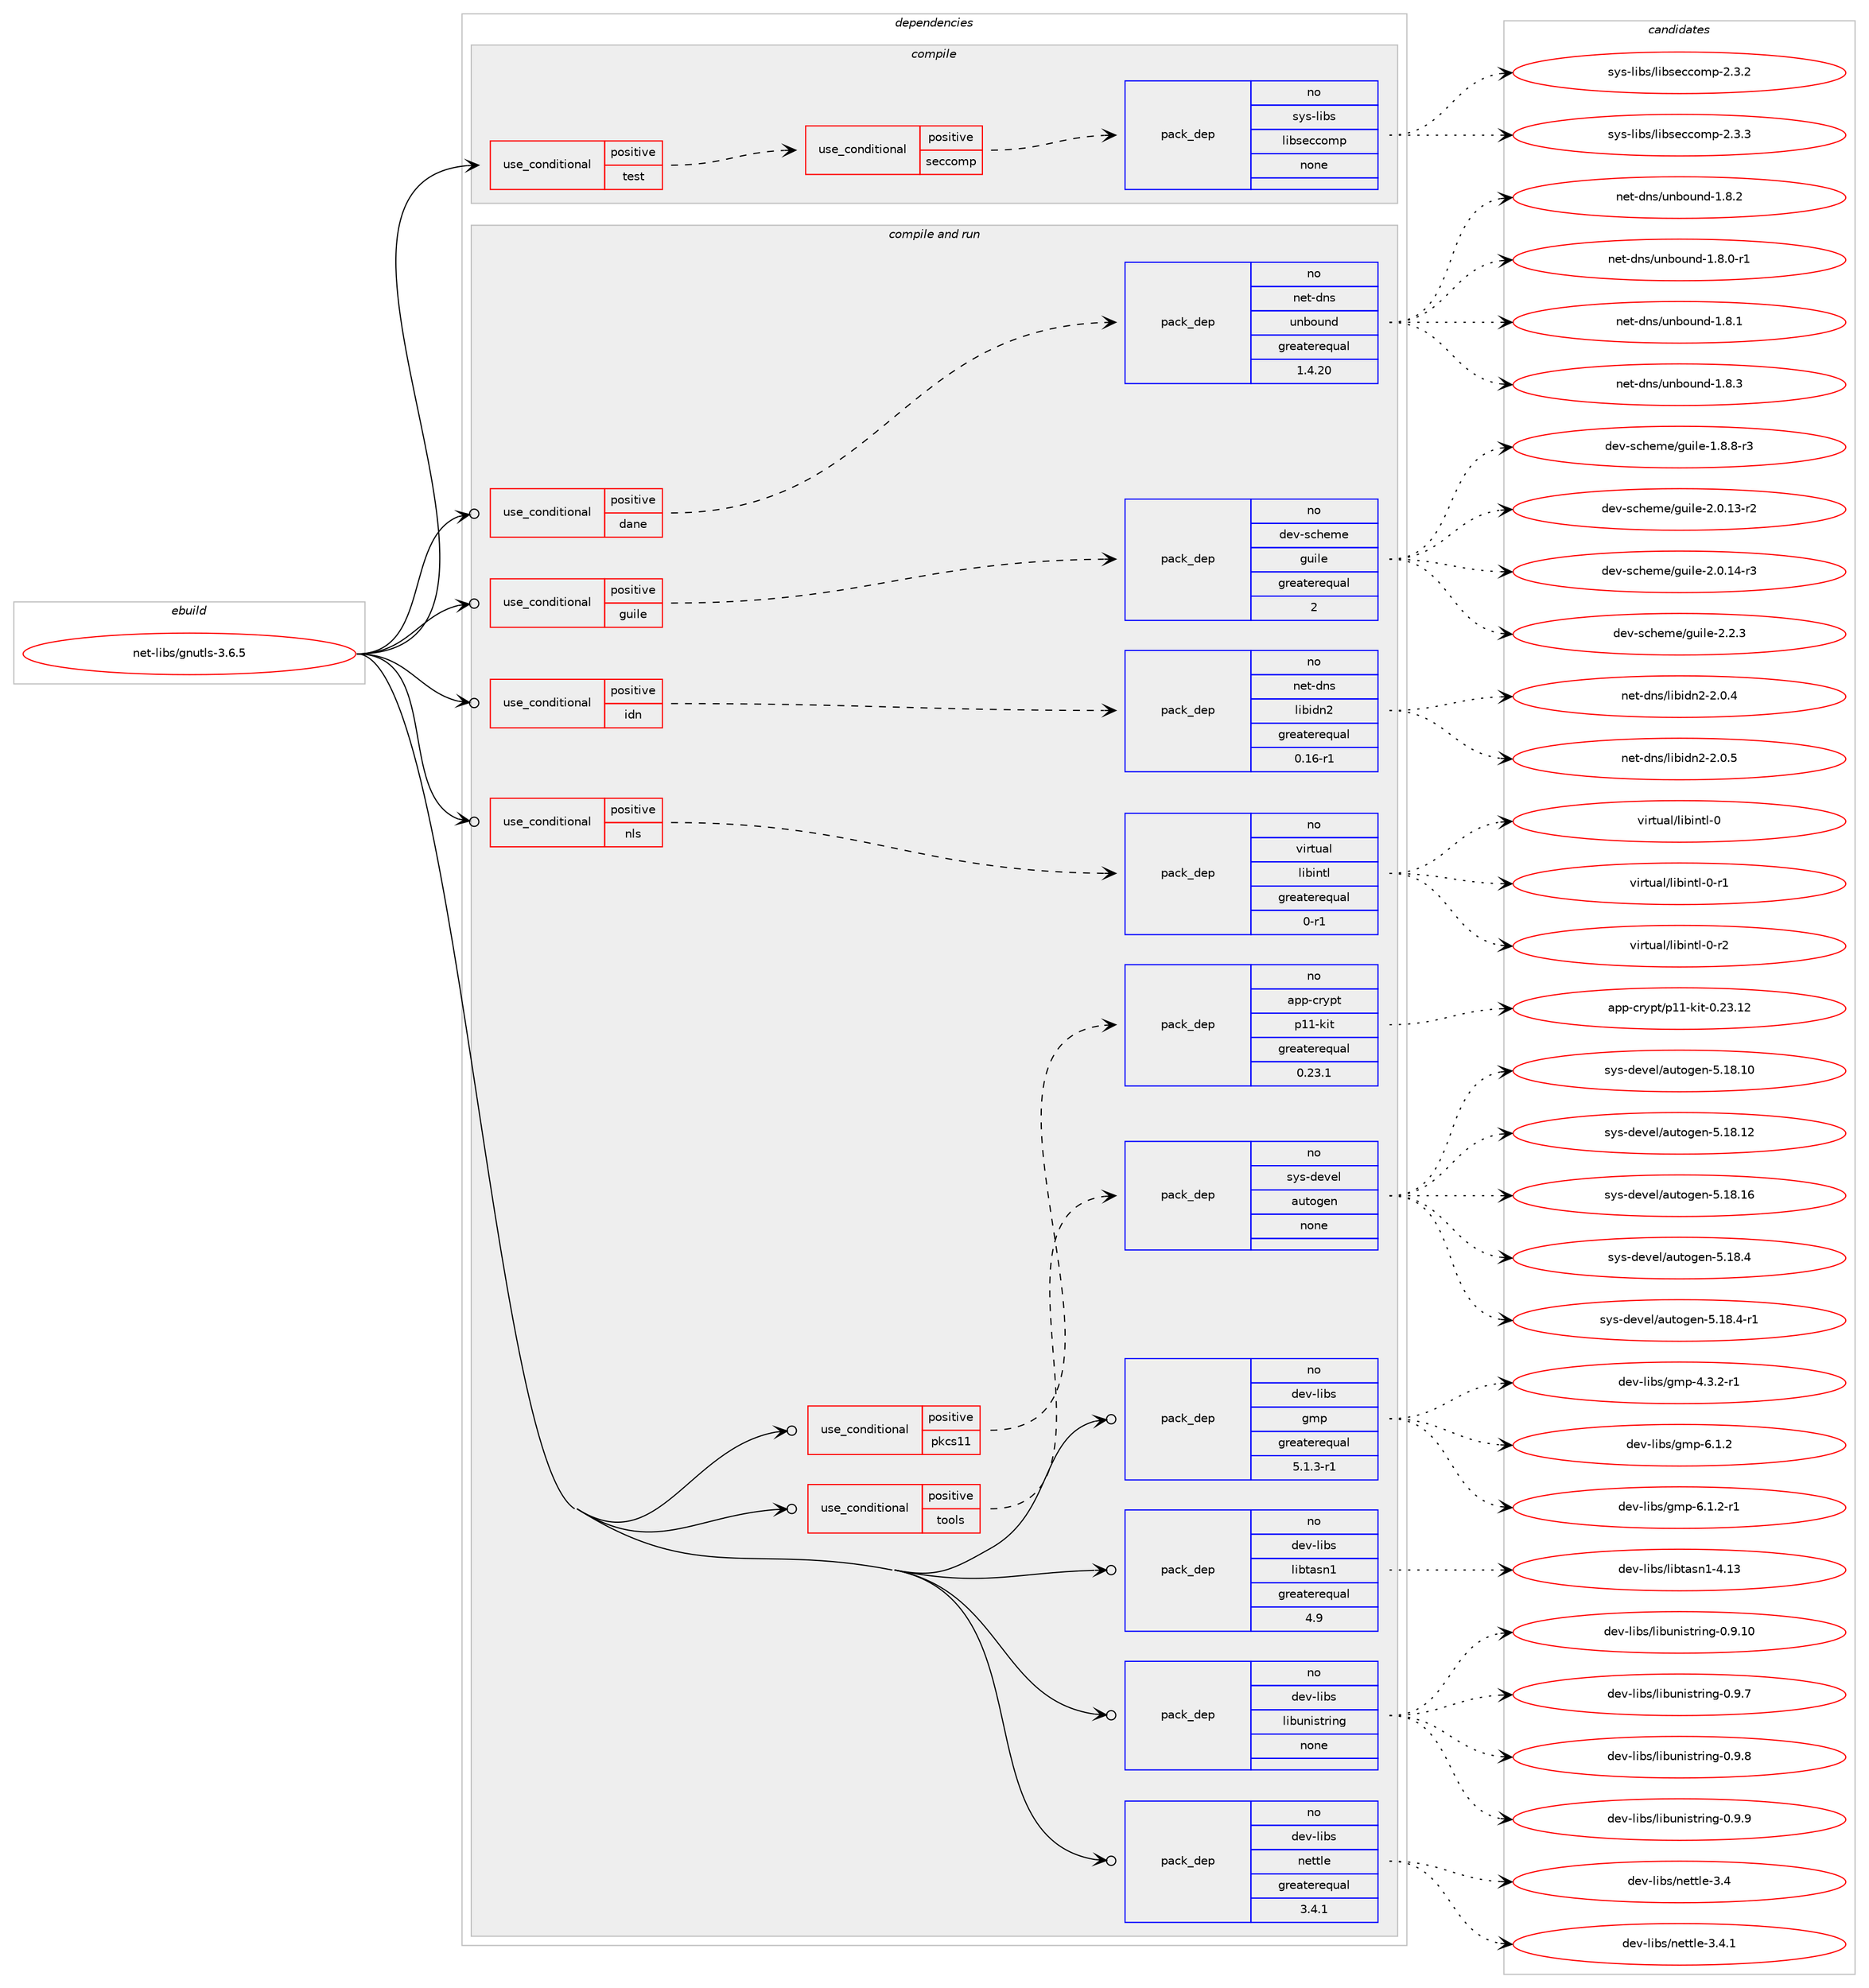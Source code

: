 digraph prolog {

# *************
# Graph options
# *************

newrank=true;
concentrate=true;
compound=true;
graph [rankdir=LR,fontname=Helvetica,fontsize=10,ranksep=1.5];#, ranksep=2.5, nodesep=0.2];
edge  [arrowhead=vee];
node  [fontname=Helvetica,fontsize=10];

# **********
# The ebuild
# **********

subgraph cluster_leftcol {
color=gray;
rank=same;
label=<<i>ebuild</i>>;
id [label="net-libs/gnutls-3.6.5", color=red, width=4, href="../net-libs/gnutls-3.6.5.svg"];
}

# ****************
# The dependencies
# ****************

subgraph cluster_midcol {
color=gray;
label=<<i>dependencies</i>>;
subgraph cluster_compile {
fillcolor="#eeeeee";
style=filled;
label=<<i>compile</i>>;
subgraph cond703 {
dependency4211 [label=<<TABLE BORDER="0" CELLBORDER="1" CELLSPACING="0" CELLPADDING="4"><TR><TD ROWSPAN="3" CELLPADDING="10">use_conditional</TD></TR><TR><TD>positive</TD></TR><TR><TD>test</TD></TR></TABLE>>, shape=none, color=red];
subgraph cond704 {
dependency4212 [label=<<TABLE BORDER="0" CELLBORDER="1" CELLSPACING="0" CELLPADDING="4"><TR><TD ROWSPAN="3" CELLPADDING="10">use_conditional</TD></TR><TR><TD>positive</TD></TR><TR><TD>seccomp</TD></TR></TABLE>>, shape=none, color=red];
subgraph pack3389 {
dependency4213 [label=<<TABLE BORDER="0" CELLBORDER="1" CELLSPACING="0" CELLPADDING="4" WIDTH="220"><TR><TD ROWSPAN="6" CELLPADDING="30">pack_dep</TD></TR><TR><TD WIDTH="110">no</TD></TR><TR><TD>sys-libs</TD></TR><TR><TD>libseccomp</TD></TR><TR><TD>none</TD></TR><TR><TD></TD></TR></TABLE>>, shape=none, color=blue];
}
dependency4212:e -> dependency4213:w [weight=20,style="dashed",arrowhead="vee"];
}
dependency4211:e -> dependency4212:w [weight=20,style="dashed",arrowhead="vee"];
}
id:e -> dependency4211:w [weight=20,style="solid",arrowhead="vee"];
}
subgraph cluster_compileandrun {
fillcolor="#eeeeee";
style=filled;
label=<<i>compile and run</i>>;
subgraph cond705 {
dependency4214 [label=<<TABLE BORDER="0" CELLBORDER="1" CELLSPACING="0" CELLPADDING="4"><TR><TD ROWSPAN="3" CELLPADDING="10">use_conditional</TD></TR><TR><TD>positive</TD></TR><TR><TD>dane</TD></TR></TABLE>>, shape=none, color=red];
subgraph pack3390 {
dependency4215 [label=<<TABLE BORDER="0" CELLBORDER="1" CELLSPACING="0" CELLPADDING="4" WIDTH="220"><TR><TD ROWSPAN="6" CELLPADDING="30">pack_dep</TD></TR><TR><TD WIDTH="110">no</TD></TR><TR><TD>net-dns</TD></TR><TR><TD>unbound</TD></TR><TR><TD>greaterequal</TD></TR><TR><TD>1.4.20</TD></TR></TABLE>>, shape=none, color=blue];
}
dependency4214:e -> dependency4215:w [weight=20,style="dashed",arrowhead="vee"];
}
id:e -> dependency4214:w [weight=20,style="solid",arrowhead="odotvee"];
subgraph cond706 {
dependency4216 [label=<<TABLE BORDER="0" CELLBORDER="1" CELLSPACING="0" CELLPADDING="4"><TR><TD ROWSPAN="3" CELLPADDING="10">use_conditional</TD></TR><TR><TD>positive</TD></TR><TR><TD>guile</TD></TR></TABLE>>, shape=none, color=red];
subgraph pack3391 {
dependency4217 [label=<<TABLE BORDER="0" CELLBORDER="1" CELLSPACING="0" CELLPADDING="4" WIDTH="220"><TR><TD ROWSPAN="6" CELLPADDING="30">pack_dep</TD></TR><TR><TD WIDTH="110">no</TD></TR><TR><TD>dev-scheme</TD></TR><TR><TD>guile</TD></TR><TR><TD>greaterequal</TD></TR><TR><TD>2</TD></TR></TABLE>>, shape=none, color=blue];
}
dependency4216:e -> dependency4217:w [weight=20,style="dashed",arrowhead="vee"];
}
id:e -> dependency4216:w [weight=20,style="solid",arrowhead="odotvee"];
subgraph cond707 {
dependency4218 [label=<<TABLE BORDER="0" CELLBORDER="1" CELLSPACING="0" CELLPADDING="4"><TR><TD ROWSPAN="3" CELLPADDING="10">use_conditional</TD></TR><TR><TD>positive</TD></TR><TR><TD>idn</TD></TR></TABLE>>, shape=none, color=red];
subgraph pack3392 {
dependency4219 [label=<<TABLE BORDER="0" CELLBORDER="1" CELLSPACING="0" CELLPADDING="4" WIDTH="220"><TR><TD ROWSPAN="6" CELLPADDING="30">pack_dep</TD></TR><TR><TD WIDTH="110">no</TD></TR><TR><TD>net-dns</TD></TR><TR><TD>libidn2</TD></TR><TR><TD>greaterequal</TD></TR><TR><TD>0.16-r1</TD></TR></TABLE>>, shape=none, color=blue];
}
dependency4218:e -> dependency4219:w [weight=20,style="dashed",arrowhead="vee"];
}
id:e -> dependency4218:w [weight=20,style="solid",arrowhead="odotvee"];
subgraph cond708 {
dependency4220 [label=<<TABLE BORDER="0" CELLBORDER="1" CELLSPACING="0" CELLPADDING="4"><TR><TD ROWSPAN="3" CELLPADDING="10">use_conditional</TD></TR><TR><TD>positive</TD></TR><TR><TD>nls</TD></TR></TABLE>>, shape=none, color=red];
subgraph pack3393 {
dependency4221 [label=<<TABLE BORDER="0" CELLBORDER="1" CELLSPACING="0" CELLPADDING="4" WIDTH="220"><TR><TD ROWSPAN="6" CELLPADDING="30">pack_dep</TD></TR><TR><TD WIDTH="110">no</TD></TR><TR><TD>virtual</TD></TR><TR><TD>libintl</TD></TR><TR><TD>greaterequal</TD></TR><TR><TD>0-r1</TD></TR></TABLE>>, shape=none, color=blue];
}
dependency4220:e -> dependency4221:w [weight=20,style="dashed",arrowhead="vee"];
}
id:e -> dependency4220:w [weight=20,style="solid",arrowhead="odotvee"];
subgraph cond709 {
dependency4222 [label=<<TABLE BORDER="0" CELLBORDER="1" CELLSPACING="0" CELLPADDING="4"><TR><TD ROWSPAN="3" CELLPADDING="10">use_conditional</TD></TR><TR><TD>positive</TD></TR><TR><TD>pkcs11</TD></TR></TABLE>>, shape=none, color=red];
subgraph pack3394 {
dependency4223 [label=<<TABLE BORDER="0" CELLBORDER="1" CELLSPACING="0" CELLPADDING="4" WIDTH="220"><TR><TD ROWSPAN="6" CELLPADDING="30">pack_dep</TD></TR><TR><TD WIDTH="110">no</TD></TR><TR><TD>app-crypt</TD></TR><TR><TD>p11-kit</TD></TR><TR><TD>greaterequal</TD></TR><TR><TD>0.23.1</TD></TR></TABLE>>, shape=none, color=blue];
}
dependency4222:e -> dependency4223:w [weight=20,style="dashed",arrowhead="vee"];
}
id:e -> dependency4222:w [weight=20,style="solid",arrowhead="odotvee"];
subgraph cond710 {
dependency4224 [label=<<TABLE BORDER="0" CELLBORDER="1" CELLSPACING="0" CELLPADDING="4"><TR><TD ROWSPAN="3" CELLPADDING="10">use_conditional</TD></TR><TR><TD>positive</TD></TR><TR><TD>tools</TD></TR></TABLE>>, shape=none, color=red];
subgraph pack3395 {
dependency4225 [label=<<TABLE BORDER="0" CELLBORDER="1" CELLSPACING="0" CELLPADDING="4" WIDTH="220"><TR><TD ROWSPAN="6" CELLPADDING="30">pack_dep</TD></TR><TR><TD WIDTH="110">no</TD></TR><TR><TD>sys-devel</TD></TR><TR><TD>autogen</TD></TR><TR><TD>none</TD></TR><TR><TD></TD></TR></TABLE>>, shape=none, color=blue];
}
dependency4224:e -> dependency4225:w [weight=20,style="dashed",arrowhead="vee"];
}
id:e -> dependency4224:w [weight=20,style="solid",arrowhead="odotvee"];
subgraph pack3396 {
dependency4226 [label=<<TABLE BORDER="0" CELLBORDER="1" CELLSPACING="0" CELLPADDING="4" WIDTH="220"><TR><TD ROWSPAN="6" CELLPADDING="30">pack_dep</TD></TR><TR><TD WIDTH="110">no</TD></TR><TR><TD>dev-libs</TD></TR><TR><TD>gmp</TD></TR><TR><TD>greaterequal</TD></TR><TR><TD>5.1.3-r1</TD></TR></TABLE>>, shape=none, color=blue];
}
id:e -> dependency4226:w [weight=20,style="solid",arrowhead="odotvee"];
subgraph pack3397 {
dependency4227 [label=<<TABLE BORDER="0" CELLBORDER="1" CELLSPACING="0" CELLPADDING="4" WIDTH="220"><TR><TD ROWSPAN="6" CELLPADDING="30">pack_dep</TD></TR><TR><TD WIDTH="110">no</TD></TR><TR><TD>dev-libs</TD></TR><TR><TD>libtasn1</TD></TR><TR><TD>greaterequal</TD></TR><TR><TD>4.9</TD></TR></TABLE>>, shape=none, color=blue];
}
id:e -> dependency4227:w [weight=20,style="solid",arrowhead="odotvee"];
subgraph pack3398 {
dependency4228 [label=<<TABLE BORDER="0" CELLBORDER="1" CELLSPACING="0" CELLPADDING="4" WIDTH="220"><TR><TD ROWSPAN="6" CELLPADDING="30">pack_dep</TD></TR><TR><TD WIDTH="110">no</TD></TR><TR><TD>dev-libs</TD></TR><TR><TD>libunistring</TD></TR><TR><TD>none</TD></TR><TR><TD></TD></TR></TABLE>>, shape=none, color=blue];
}
id:e -> dependency4228:w [weight=20,style="solid",arrowhead="odotvee"];
subgraph pack3399 {
dependency4229 [label=<<TABLE BORDER="0" CELLBORDER="1" CELLSPACING="0" CELLPADDING="4" WIDTH="220"><TR><TD ROWSPAN="6" CELLPADDING="30">pack_dep</TD></TR><TR><TD WIDTH="110">no</TD></TR><TR><TD>dev-libs</TD></TR><TR><TD>nettle</TD></TR><TR><TD>greaterequal</TD></TR><TR><TD>3.4.1</TD></TR></TABLE>>, shape=none, color=blue];
}
id:e -> dependency4229:w [weight=20,style="solid",arrowhead="odotvee"];
}
subgraph cluster_run {
fillcolor="#eeeeee";
style=filled;
label=<<i>run</i>>;
}
}

# **************
# The candidates
# **************

subgraph cluster_choices {
rank=same;
color=gray;
label=<<i>candidates</i>>;

subgraph choice3389 {
color=black;
nodesep=1;
choice115121115451081059811547108105981151019999111109112455046514650 [label="sys-libs/libseccomp-2.3.2", color=red, width=4,href="../sys-libs/libseccomp-2.3.2.svg"];
choice115121115451081059811547108105981151019999111109112455046514651 [label="sys-libs/libseccomp-2.3.3", color=red, width=4,href="../sys-libs/libseccomp-2.3.3.svg"];
dependency4213:e -> choice115121115451081059811547108105981151019999111109112455046514650:w [style=dotted,weight="100"];
dependency4213:e -> choice115121115451081059811547108105981151019999111109112455046514651:w [style=dotted,weight="100"];
}
subgraph choice3390 {
color=black;
nodesep=1;
choice110101116451001101154711711098111117110100454946564650 [label="net-dns/unbound-1.8.2", color=red, width=4,href="../net-dns/unbound-1.8.2.svg"];
choice1101011164510011011547117110981111171101004549465646484511449 [label="net-dns/unbound-1.8.0-r1", color=red, width=4,href="../net-dns/unbound-1.8.0-r1.svg"];
choice110101116451001101154711711098111117110100454946564649 [label="net-dns/unbound-1.8.1", color=red, width=4,href="../net-dns/unbound-1.8.1.svg"];
choice110101116451001101154711711098111117110100454946564651 [label="net-dns/unbound-1.8.3", color=red, width=4,href="../net-dns/unbound-1.8.3.svg"];
dependency4215:e -> choice110101116451001101154711711098111117110100454946564650:w [style=dotted,weight="100"];
dependency4215:e -> choice1101011164510011011547117110981111171101004549465646484511449:w [style=dotted,weight="100"];
dependency4215:e -> choice110101116451001101154711711098111117110100454946564649:w [style=dotted,weight="100"];
dependency4215:e -> choice110101116451001101154711711098111117110100454946564651:w [style=dotted,weight="100"];
}
subgraph choice3391 {
color=black;
nodesep=1;
choice1001011184511599104101109101471031171051081014549465646564511451 [label="dev-scheme/guile-1.8.8-r3", color=red, width=4,href="../dev-scheme/guile-1.8.8-r3.svg"];
choice100101118451159910410110910147103117105108101455046484649514511450 [label="dev-scheme/guile-2.0.13-r2", color=red, width=4,href="../dev-scheme/guile-2.0.13-r2.svg"];
choice100101118451159910410110910147103117105108101455046484649524511451 [label="dev-scheme/guile-2.0.14-r3", color=red, width=4,href="../dev-scheme/guile-2.0.14-r3.svg"];
choice100101118451159910410110910147103117105108101455046504651 [label="dev-scheme/guile-2.2.3", color=red, width=4,href="../dev-scheme/guile-2.2.3.svg"];
dependency4217:e -> choice1001011184511599104101109101471031171051081014549465646564511451:w [style=dotted,weight="100"];
dependency4217:e -> choice100101118451159910410110910147103117105108101455046484649514511450:w [style=dotted,weight="100"];
dependency4217:e -> choice100101118451159910410110910147103117105108101455046484649524511451:w [style=dotted,weight="100"];
dependency4217:e -> choice100101118451159910410110910147103117105108101455046504651:w [style=dotted,weight="100"];
}
subgraph choice3392 {
color=black;
nodesep=1;
choice11010111645100110115471081059810510011050455046484652 [label="net-dns/libidn2-2.0.4", color=red, width=4,href="../net-dns/libidn2-2.0.4.svg"];
choice11010111645100110115471081059810510011050455046484653 [label="net-dns/libidn2-2.0.5", color=red, width=4,href="../net-dns/libidn2-2.0.5.svg"];
dependency4219:e -> choice11010111645100110115471081059810510011050455046484652:w [style=dotted,weight="100"];
dependency4219:e -> choice11010111645100110115471081059810510011050455046484653:w [style=dotted,weight="100"];
}
subgraph choice3393 {
color=black;
nodesep=1;
choice1181051141161179710847108105981051101161084548 [label="virtual/libintl-0", color=red, width=4,href="../virtual/libintl-0.svg"];
choice11810511411611797108471081059810511011610845484511449 [label="virtual/libintl-0-r1", color=red, width=4,href="../virtual/libintl-0-r1.svg"];
choice11810511411611797108471081059810511011610845484511450 [label="virtual/libintl-0-r2", color=red, width=4,href="../virtual/libintl-0-r2.svg"];
dependency4221:e -> choice1181051141161179710847108105981051101161084548:w [style=dotted,weight="100"];
dependency4221:e -> choice11810511411611797108471081059810511011610845484511449:w [style=dotted,weight="100"];
dependency4221:e -> choice11810511411611797108471081059810511011610845484511450:w [style=dotted,weight="100"];
}
subgraph choice3394 {
color=black;
nodesep=1;
choice971121124599114121112116471124949451071051164548465051464950 [label="app-crypt/p11-kit-0.23.12", color=red, width=4,href="../app-crypt/p11-kit-0.23.12.svg"];
dependency4223:e -> choice971121124599114121112116471124949451071051164548465051464950:w [style=dotted,weight="100"];
}
subgraph choice3395 {
color=black;
nodesep=1;
choice1151211154510010111810110847971171161111031011104553464956464948 [label="sys-devel/autogen-5.18.10", color=red, width=4,href="../sys-devel/autogen-5.18.10.svg"];
choice1151211154510010111810110847971171161111031011104553464956464950 [label="sys-devel/autogen-5.18.12", color=red, width=4,href="../sys-devel/autogen-5.18.12.svg"];
choice1151211154510010111810110847971171161111031011104553464956464954 [label="sys-devel/autogen-5.18.16", color=red, width=4,href="../sys-devel/autogen-5.18.16.svg"];
choice11512111545100101118101108479711711611110310111045534649564652 [label="sys-devel/autogen-5.18.4", color=red, width=4,href="../sys-devel/autogen-5.18.4.svg"];
choice115121115451001011181011084797117116111103101110455346495646524511449 [label="sys-devel/autogen-5.18.4-r1", color=red, width=4,href="../sys-devel/autogen-5.18.4-r1.svg"];
dependency4225:e -> choice1151211154510010111810110847971171161111031011104553464956464948:w [style=dotted,weight="100"];
dependency4225:e -> choice1151211154510010111810110847971171161111031011104553464956464950:w [style=dotted,weight="100"];
dependency4225:e -> choice1151211154510010111810110847971171161111031011104553464956464954:w [style=dotted,weight="100"];
dependency4225:e -> choice11512111545100101118101108479711711611110310111045534649564652:w [style=dotted,weight="100"];
dependency4225:e -> choice115121115451001011181011084797117116111103101110455346495646524511449:w [style=dotted,weight="100"];
}
subgraph choice3396 {
color=black;
nodesep=1;
choice1001011184510810598115471031091124552465146504511449 [label="dev-libs/gmp-4.3.2-r1", color=red, width=4,href="../dev-libs/gmp-4.3.2-r1.svg"];
choice100101118451081059811547103109112455446494650 [label="dev-libs/gmp-6.1.2", color=red, width=4,href="../dev-libs/gmp-6.1.2.svg"];
choice1001011184510810598115471031091124554464946504511449 [label="dev-libs/gmp-6.1.2-r1", color=red, width=4,href="../dev-libs/gmp-6.1.2-r1.svg"];
dependency4226:e -> choice1001011184510810598115471031091124552465146504511449:w [style=dotted,weight="100"];
dependency4226:e -> choice100101118451081059811547103109112455446494650:w [style=dotted,weight="100"];
dependency4226:e -> choice1001011184510810598115471031091124554464946504511449:w [style=dotted,weight="100"];
}
subgraph choice3397 {
color=black;
nodesep=1;
choice1001011184510810598115471081059811697115110494552464951 [label="dev-libs/libtasn1-4.13", color=red, width=4,href="../dev-libs/libtasn1-4.13.svg"];
dependency4227:e -> choice1001011184510810598115471081059811697115110494552464951:w [style=dotted,weight="100"];
}
subgraph choice3398 {
color=black;
nodesep=1;
choice1001011184510810598115471081059811711010511511611410511010345484657464948 [label="dev-libs/libunistring-0.9.10", color=red, width=4,href="../dev-libs/libunistring-0.9.10.svg"];
choice10010111845108105981154710810598117110105115116114105110103454846574655 [label="dev-libs/libunistring-0.9.7", color=red, width=4,href="../dev-libs/libunistring-0.9.7.svg"];
choice10010111845108105981154710810598117110105115116114105110103454846574656 [label="dev-libs/libunistring-0.9.8", color=red, width=4,href="../dev-libs/libunistring-0.9.8.svg"];
choice10010111845108105981154710810598117110105115116114105110103454846574657 [label="dev-libs/libunistring-0.9.9", color=red, width=4,href="../dev-libs/libunistring-0.9.9.svg"];
dependency4228:e -> choice1001011184510810598115471081059811711010511511611410511010345484657464948:w [style=dotted,weight="100"];
dependency4228:e -> choice10010111845108105981154710810598117110105115116114105110103454846574655:w [style=dotted,weight="100"];
dependency4228:e -> choice10010111845108105981154710810598117110105115116114105110103454846574656:w [style=dotted,weight="100"];
dependency4228:e -> choice10010111845108105981154710810598117110105115116114105110103454846574657:w [style=dotted,weight="100"];
}
subgraph choice3399 {
color=black;
nodesep=1;
choice10010111845108105981154711010111611610810145514652 [label="dev-libs/nettle-3.4", color=red, width=4,href="../dev-libs/nettle-3.4.svg"];
choice100101118451081059811547110101116116108101455146524649 [label="dev-libs/nettle-3.4.1", color=red, width=4,href="../dev-libs/nettle-3.4.1.svg"];
dependency4229:e -> choice10010111845108105981154711010111611610810145514652:w [style=dotted,weight="100"];
dependency4229:e -> choice100101118451081059811547110101116116108101455146524649:w [style=dotted,weight="100"];
}
}

}
